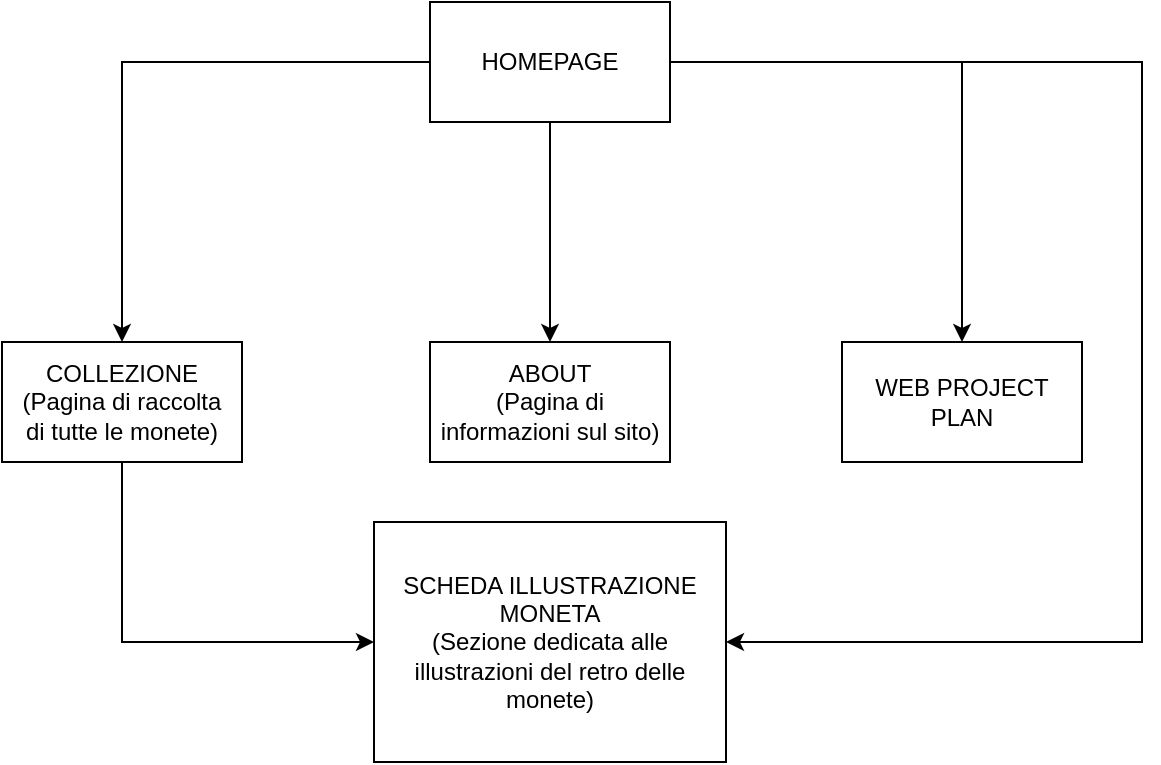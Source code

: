 <mxfile version="26.1.0">
  <diagram name="Pagina-1" id="p9RPLMfhiM6vyaqUgo1I">
    <mxGraphModel dx="1000" dy="497" grid="1" gridSize="10" guides="1" tooltips="1" connect="1" arrows="1" fold="1" page="1" pageScale="1" pageWidth="827" pageHeight="1169" math="0" shadow="0">
      <root>
        <mxCell id="0" />
        <mxCell id="1" parent="0" />
        <mxCell id="cgLCDQP08rA8hem1L8n--2" style="edgeStyle=orthogonalEdgeStyle;rounded=0;orthogonalLoop=1;jettySize=auto;html=1;" edge="1" parent="1" source="cgLCDQP08rA8hem1L8n--1" target="cgLCDQP08rA8hem1L8n--5">
          <mxGeometry relative="1" as="geometry">
            <mxPoint x="200" y="200" as="targetPoint" />
          </mxGeometry>
        </mxCell>
        <mxCell id="cgLCDQP08rA8hem1L8n--3" style="edgeStyle=orthogonalEdgeStyle;rounded=0;orthogonalLoop=1;jettySize=auto;html=1;" edge="1" parent="1" source="cgLCDQP08rA8hem1L8n--1" target="cgLCDQP08rA8hem1L8n--6">
          <mxGeometry relative="1" as="geometry">
            <mxPoint x="414" y="200" as="targetPoint" />
          </mxGeometry>
        </mxCell>
        <mxCell id="cgLCDQP08rA8hem1L8n--4" style="edgeStyle=orthogonalEdgeStyle;rounded=0;orthogonalLoop=1;jettySize=auto;html=1;" edge="1" parent="1" source="cgLCDQP08rA8hem1L8n--1" target="cgLCDQP08rA8hem1L8n--7">
          <mxGeometry relative="1" as="geometry">
            <mxPoint x="620" y="200" as="targetPoint" />
          </mxGeometry>
        </mxCell>
        <mxCell id="cgLCDQP08rA8hem1L8n--10" style="edgeStyle=orthogonalEdgeStyle;rounded=0;orthogonalLoop=1;jettySize=auto;html=1;" edge="1" parent="1" source="cgLCDQP08rA8hem1L8n--1" target="cgLCDQP08rA8hem1L8n--9">
          <mxGeometry relative="1" as="geometry">
            <mxPoint x="760" y="410" as="targetPoint" />
            <Array as="points">
              <mxPoint x="710" y="70" />
              <mxPoint x="710" y="360" />
            </Array>
          </mxGeometry>
        </mxCell>
        <mxCell id="cgLCDQP08rA8hem1L8n--1" value="HOMEPAGE" style="rounded=0;whiteSpace=wrap;html=1;" vertex="1" parent="1">
          <mxGeometry x="354" y="40" width="120" height="60" as="geometry" />
        </mxCell>
        <mxCell id="cgLCDQP08rA8hem1L8n--8" style="edgeStyle=orthogonalEdgeStyle;rounded=0;orthogonalLoop=1;jettySize=auto;html=1;" edge="1" parent="1" source="cgLCDQP08rA8hem1L8n--5" target="cgLCDQP08rA8hem1L8n--9">
          <mxGeometry relative="1" as="geometry">
            <mxPoint x="200" y="320" as="targetPoint" />
            <Array as="points">
              <mxPoint x="200" y="360" />
            </Array>
          </mxGeometry>
        </mxCell>
        <mxCell id="cgLCDQP08rA8hem1L8n--5" value="COLLEZIONE&lt;div&gt;(Pagina di raccolta&lt;/div&gt;&lt;div&gt;di tutte le monete)&lt;/div&gt;" style="rounded=0;whiteSpace=wrap;html=1;" vertex="1" parent="1">
          <mxGeometry x="140" y="210" width="120" height="60" as="geometry" />
        </mxCell>
        <mxCell id="cgLCDQP08rA8hem1L8n--6" value="ABOUT&lt;div&gt;(Pagina di informazioni sul sito)&lt;/div&gt;" style="rounded=0;whiteSpace=wrap;html=1;" vertex="1" parent="1">
          <mxGeometry x="354" y="210" width="120" height="60" as="geometry" />
        </mxCell>
        <mxCell id="cgLCDQP08rA8hem1L8n--7" value="WEB PROJECT PLAN" style="rounded=0;whiteSpace=wrap;html=1;" vertex="1" parent="1">
          <mxGeometry x="560" y="210" width="120" height="60" as="geometry" />
        </mxCell>
        <mxCell id="cgLCDQP08rA8hem1L8n--9" value="SCHEDA ILLUSTRAZIONE MONETA&lt;div&gt;(&lt;span style=&quot;background-color: transparent; color: light-dark(rgb(0, 0, 0), rgb(255, 255, 255));&quot;&gt;Sezione dedicata alle illustrazioni del retro delle monete&lt;/span&gt;&lt;span style=&quot;background-color: transparent; color: light-dark(rgb(0, 0, 0), rgb(255, 255, 255));&quot;&gt;)&lt;/span&gt;&lt;/div&gt;" style="rounded=0;whiteSpace=wrap;html=1;" vertex="1" parent="1">
          <mxGeometry x="326" y="300" width="176" height="120" as="geometry" />
        </mxCell>
      </root>
    </mxGraphModel>
  </diagram>
</mxfile>
